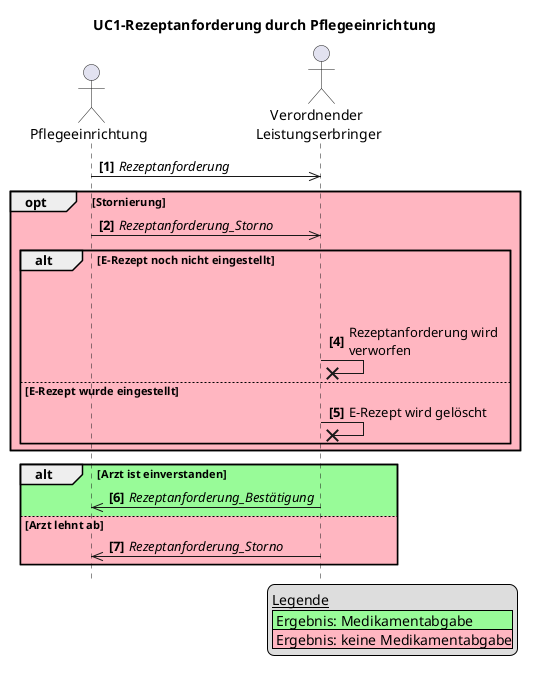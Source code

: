 @startuml name = "UC1-Rezeptanforderung-Pflege"


skinparam maxMessageSize 200

actor "Pflegeeinrichtung" as Pflegeeinrichtung
actor "Verordnender \nLeistungserbringer" as Arztpraxis

title UC1-Rezeptanforderung durch Pflegeeinrichtung
hide footbox
autonumber "<b>[0]"

legend bottom right
    __Legende__
    |<#PaleGreen> Ergebnis: Medikamentabgabe|
    |<#LightPink> Ergebnis: keine Medikamentabgabe|
endlegend

Pflegeeinrichtung ->> Arztpraxis: //Rezeptanforderung//

opt #LightPink Stornierung
    Pflegeeinrichtung ->> Arztpraxis: //Rezeptanforderung_Storno//
    alt #LightPink E-Rezept noch nicht eingestellt
    Pflegeeinrichtung -[hidden]-> Arztpraxis: Rezeptanforderung wird verworfen
        Arztpraxis ->x Arztpraxis: Rezeptanforderung wird verworfen
    else #LightPink E-Rezept wurde eingestellt
        Arztpraxis ->x Arztpraxis: E-Rezept wird gelöscht
    end
end

alt #PaleGreen Arzt ist einverstanden 
    
    Arztpraxis ->> Pflegeeinrichtung: //Rezeptanforderung_Bestätigung//
    
else #LightPink Arzt lehnt ab
    Arztpraxis ->> Pflegeeinrichtung: //Rezeptanforderung_Storno//
end


@enduml